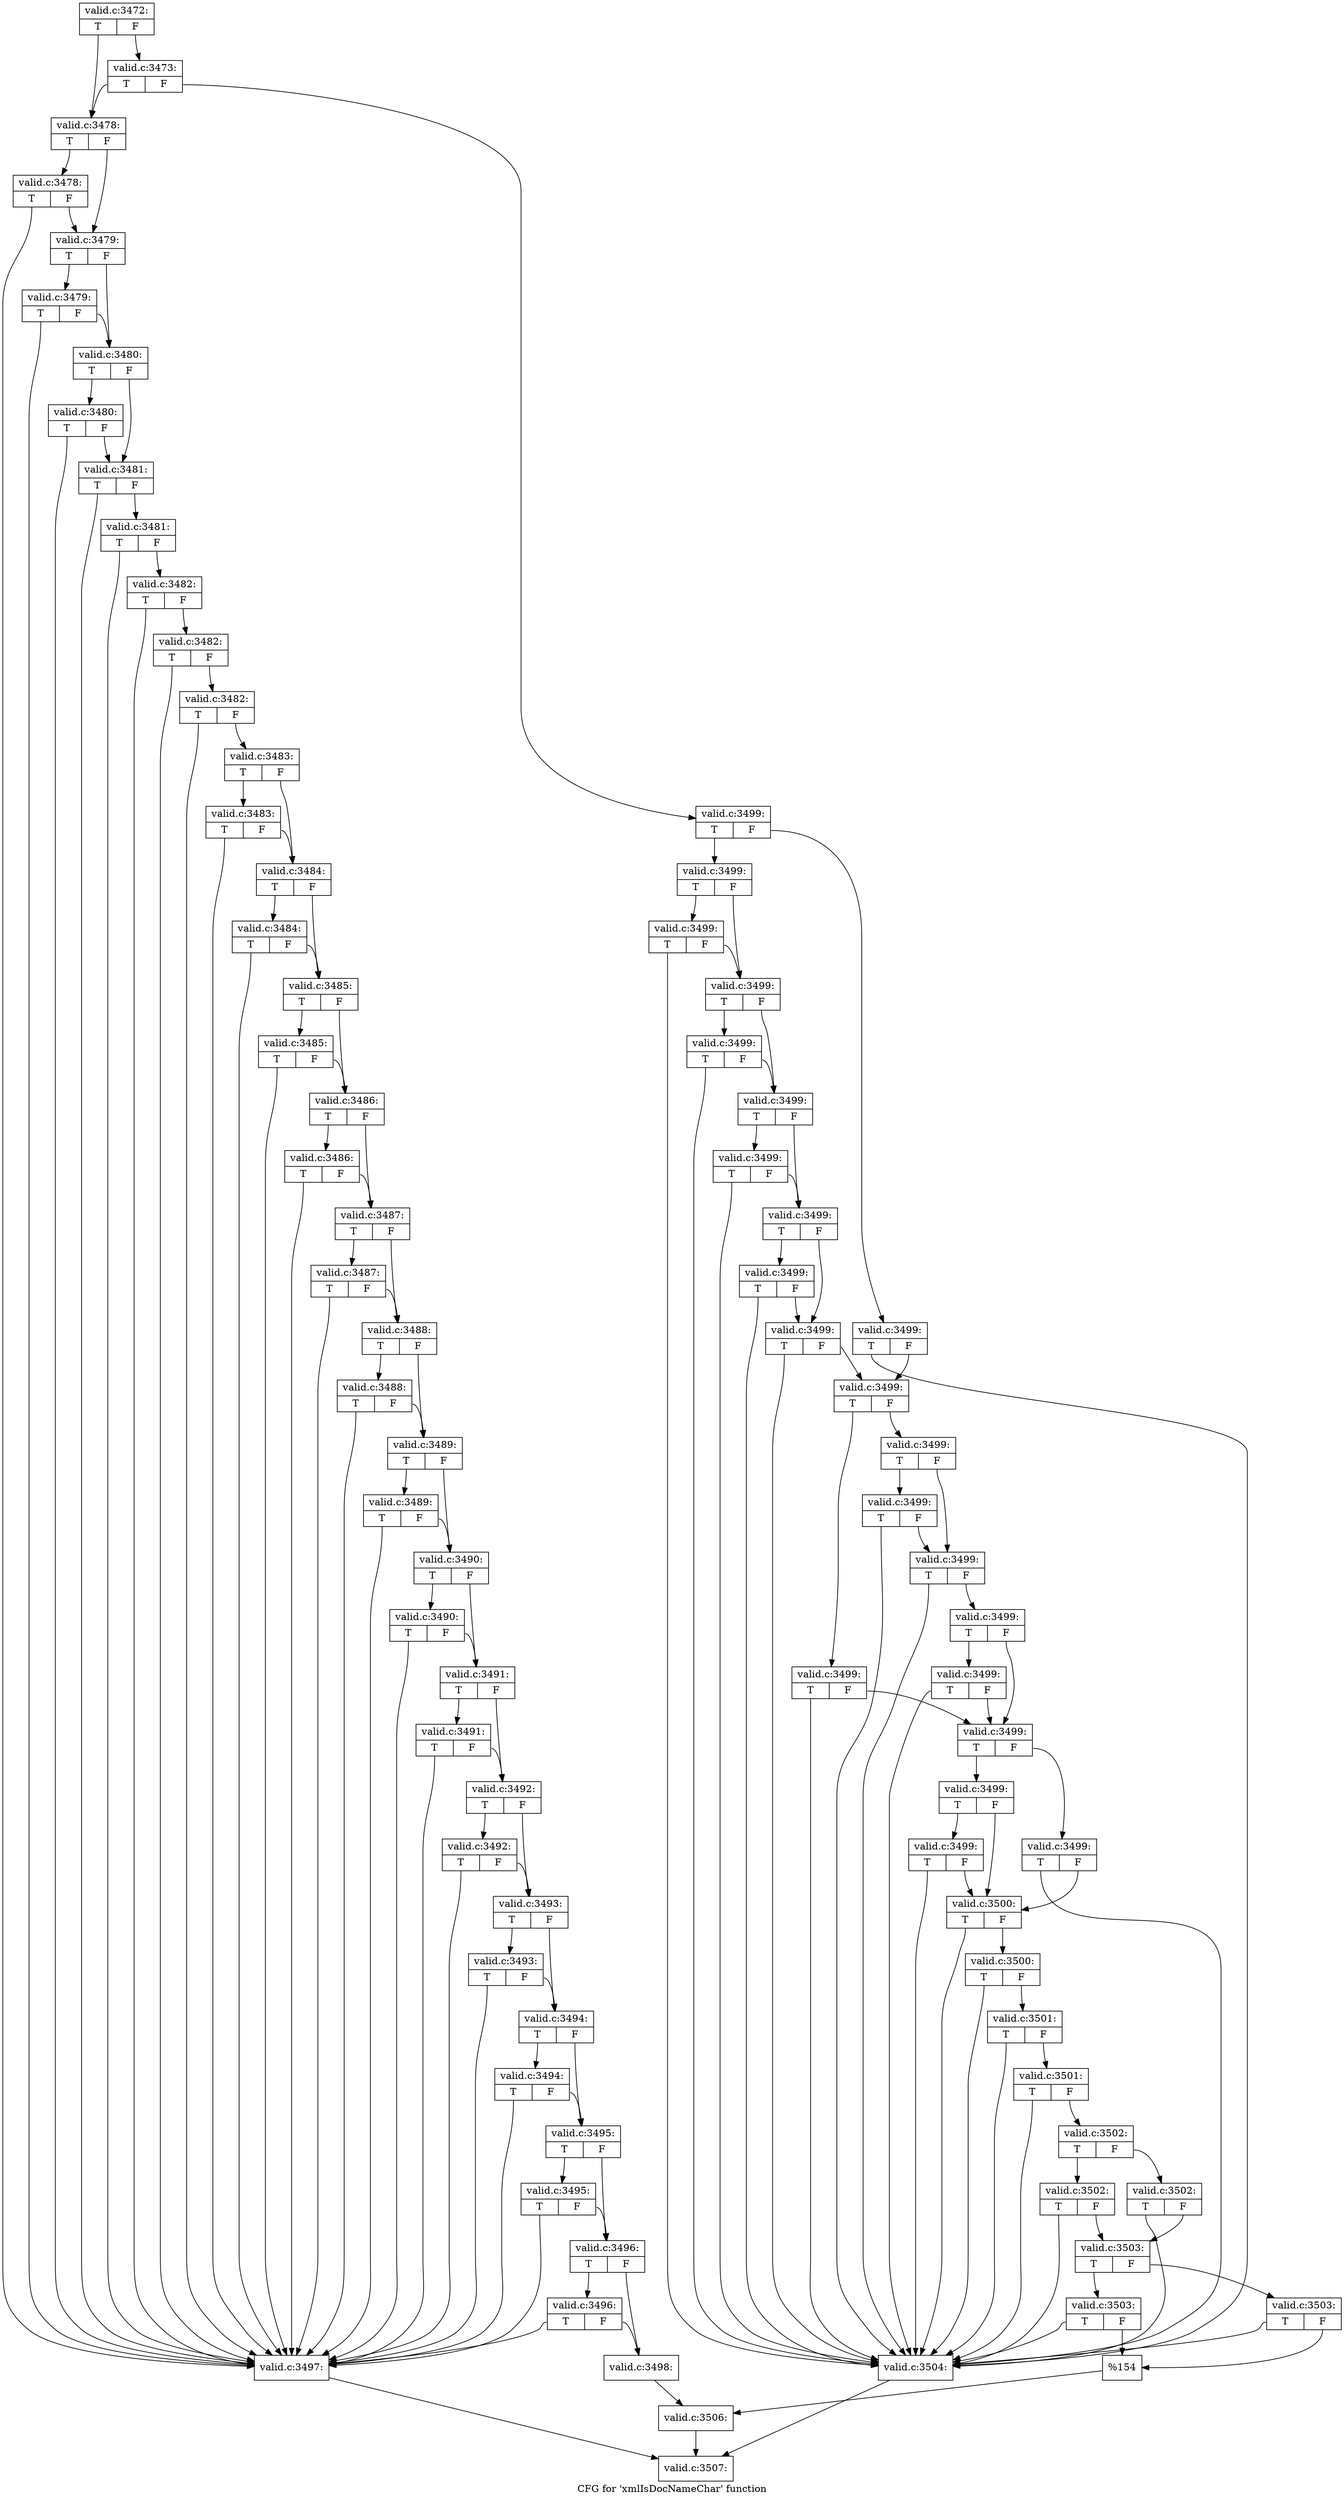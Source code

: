 digraph "CFG for 'xmlIsDocNameChar' function" {
	label="CFG for 'xmlIsDocNameChar' function";

	Node0x55fa50e39e10 [shape=record,label="{valid.c:3472:|{<s0>T|<s1>F}}"];
	Node0x55fa50e39e10:s0 -> Node0x55fa50e37550;
	Node0x55fa50e39e10:s1 -> Node0x55fa51029010;
	Node0x55fa51029010 [shape=record,label="{valid.c:3473:|{<s0>T|<s1>F}}"];
	Node0x55fa51029010:s0 -> Node0x55fa50e37550;
	Node0x55fa51029010:s1 -> Node0x55fa51028fc0;
	Node0x55fa50e37550 [shape=record,label="{valid.c:3478:|{<s0>T|<s1>F}}"];
	Node0x55fa50e37550:s0 -> Node0x55fa5102a2c0;
	Node0x55fa50e37550:s1 -> Node0x55fa5102a240;
	Node0x55fa5102a2c0 [shape=record,label="{valid.c:3478:|{<s0>T|<s1>F}}"];
	Node0x55fa5102a2c0:s0 -> Node0x55fa510297a0;
	Node0x55fa5102a2c0:s1 -> Node0x55fa5102a240;
	Node0x55fa5102a240 [shape=record,label="{valid.c:3479:|{<s0>T|<s1>F}}"];
	Node0x55fa5102a240:s0 -> Node0x55fa5102a740;
	Node0x55fa5102a240:s1 -> Node0x55fa5102a1c0;
	Node0x55fa5102a740 [shape=record,label="{valid.c:3479:|{<s0>T|<s1>F}}"];
	Node0x55fa5102a740:s0 -> Node0x55fa510297a0;
	Node0x55fa5102a740:s1 -> Node0x55fa5102a1c0;
	Node0x55fa5102a1c0 [shape=record,label="{valid.c:3480:|{<s0>T|<s1>F}}"];
	Node0x55fa5102a1c0:s0 -> Node0x55fa5102abc0;
	Node0x55fa5102a1c0:s1 -> Node0x55fa5102a140;
	Node0x55fa5102abc0 [shape=record,label="{valid.c:3480:|{<s0>T|<s1>F}}"];
	Node0x55fa5102abc0:s0 -> Node0x55fa510297a0;
	Node0x55fa5102abc0:s1 -> Node0x55fa5102a140;
	Node0x55fa5102a140 [shape=record,label="{valid.c:3481:|{<s0>T|<s1>F}}"];
	Node0x55fa5102a140:s0 -> Node0x55fa510297a0;
	Node0x55fa5102a140:s1 -> Node0x55fa5102a0c0;
	Node0x55fa5102a0c0 [shape=record,label="{valid.c:3481:|{<s0>T|<s1>F}}"];
	Node0x55fa5102a0c0:s0 -> Node0x55fa510297a0;
	Node0x55fa5102a0c0:s1 -> Node0x55fa5102a040;
	Node0x55fa5102a040 [shape=record,label="{valid.c:3482:|{<s0>T|<s1>F}}"];
	Node0x55fa5102a040:s0 -> Node0x55fa510297a0;
	Node0x55fa5102a040:s1 -> Node0x55fa51029fc0;
	Node0x55fa51029fc0 [shape=record,label="{valid.c:3482:|{<s0>T|<s1>F}}"];
	Node0x55fa51029fc0:s0 -> Node0x55fa510297a0;
	Node0x55fa51029fc0:s1 -> Node0x55fa51029f40;
	Node0x55fa51029f40 [shape=record,label="{valid.c:3482:|{<s0>T|<s1>F}}"];
	Node0x55fa51029f40:s0 -> Node0x55fa510297a0;
	Node0x55fa51029f40:s1 -> Node0x55fa51029ec0;
	Node0x55fa51029ec0 [shape=record,label="{valid.c:3483:|{<s0>T|<s1>F}}"];
	Node0x55fa51029ec0:s0 -> Node0x55fa5102bb40;
	Node0x55fa51029ec0:s1 -> Node0x55fa51029e40;
	Node0x55fa5102bb40 [shape=record,label="{valid.c:3483:|{<s0>T|<s1>F}}"];
	Node0x55fa5102bb40:s0 -> Node0x55fa510297a0;
	Node0x55fa5102bb40:s1 -> Node0x55fa51029e40;
	Node0x55fa51029e40 [shape=record,label="{valid.c:3484:|{<s0>T|<s1>F}}"];
	Node0x55fa51029e40:s0 -> Node0x55fa5102bfc0;
	Node0x55fa51029e40:s1 -> Node0x55fa51029dc0;
	Node0x55fa5102bfc0 [shape=record,label="{valid.c:3484:|{<s0>T|<s1>F}}"];
	Node0x55fa5102bfc0:s0 -> Node0x55fa510297a0;
	Node0x55fa5102bfc0:s1 -> Node0x55fa51029dc0;
	Node0x55fa51029dc0 [shape=record,label="{valid.c:3485:|{<s0>T|<s1>F}}"];
	Node0x55fa51029dc0:s0 -> Node0x55fa5102c440;
	Node0x55fa51029dc0:s1 -> Node0x55fa51029d40;
	Node0x55fa5102c440 [shape=record,label="{valid.c:3485:|{<s0>T|<s1>F}}"];
	Node0x55fa5102c440:s0 -> Node0x55fa510297a0;
	Node0x55fa5102c440:s1 -> Node0x55fa51029d40;
	Node0x55fa51029d40 [shape=record,label="{valid.c:3486:|{<s0>T|<s1>F}}"];
	Node0x55fa51029d40:s0 -> Node0x55fa5102c8c0;
	Node0x55fa51029d40:s1 -> Node0x55fa51029cc0;
	Node0x55fa5102c8c0 [shape=record,label="{valid.c:3486:|{<s0>T|<s1>F}}"];
	Node0x55fa5102c8c0:s0 -> Node0x55fa510297a0;
	Node0x55fa5102c8c0:s1 -> Node0x55fa51029cc0;
	Node0x55fa51029cc0 [shape=record,label="{valid.c:3487:|{<s0>T|<s1>F}}"];
	Node0x55fa51029cc0:s0 -> Node0x55fa5102cdc0;
	Node0x55fa51029cc0:s1 -> Node0x55fa51029c40;
	Node0x55fa5102cdc0 [shape=record,label="{valid.c:3487:|{<s0>T|<s1>F}}"];
	Node0x55fa5102cdc0:s0 -> Node0x55fa510297a0;
	Node0x55fa5102cdc0:s1 -> Node0x55fa51029c40;
	Node0x55fa51029c40 [shape=record,label="{valid.c:3488:|{<s0>T|<s1>F}}"];
	Node0x55fa51029c40:s0 -> Node0x55fa5102d240;
	Node0x55fa51029c40:s1 -> Node0x55fa51029bc0;
	Node0x55fa5102d240 [shape=record,label="{valid.c:3488:|{<s0>T|<s1>F}}"];
	Node0x55fa5102d240:s0 -> Node0x55fa510297a0;
	Node0x55fa5102d240:s1 -> Node0x55fa51029bc0;
	Node0x55fa51029bc0 [shape=record,label="{valid.c:3489:|{<s0>T|<s1>F}}"];
	Node0x55fa51029bc0:s0 -> Node0x55fa5102d6c0;
	Node0x55fa51029bc0:s1 -> Node0x55fa51029b40;
	Node0x55fa5102d6c0 [shape=record,label="{valid.c:3489:|{<s0>T|<s1>F}}"];
	Node0x55fa5102d6c0:s0 -> Node0x55fa510297a0;
	Node0x55fa5102d6c0:s1 -> Node0x55fa51029b40;
	Node0x55fa51029b40 [shape=record,label="{valid.c:3490:|{<s0>T|<s1>F}}"];
	Node0x55fa51029b40:s0 -> Node0x55fa5102db40;
	Node0x55fa51029b40:s1 -> Node0x55fa51029ac0;
	Node0x55fa5102db40 [shape=record,label="{valid.c:3490:|{<s0>T|<s1>F}}"];
	Node0x55fa5102db40:s0 -> Node0x55fa510297a0;
	Node0x55fa5102db40:s1 -> Node0x55fa51029ac0;
	Node0x55fa51029ac0 [shape=record,label="{valid.c:3491:|{<s0>T|<s1>F}}"];
	Node0x55fa51029ac0:s0 -> Node0x55fa5102e040;
	Node0x55fa51029ac0:s1 -> Node0x55fa51029a40;
	Node0x55fa5102e040 [shape=record,label="{valid.c:3491:|{<s0>T|<s1>F}}"];
	Node0x55fa5102e040:s0 -> Node0x55fa510297a0;
	Node0x55fa5102e040:s1 -> Node0x55fa51029a40;
	Node0x55fa51029a40 [shape=record,label="{valid.c:3492:|{<s0>T|<s1>F}}"];
	Node0x55fa51029a40:s0 -> Node0x55fa5102e4c0;
	Node0x55fa51029a40:s1 -> Node0x55fa510299c0;
	Node0x55fa5102e4c0 [shape=record,label="{valid.c:3492:|{<s0>T|<s1>F}}"];
	Node0x55fa5102e4c0:s0 -> Node0x55fa510297a0;
	Node0x55fa5102e4c0:s1 -> Node0x55fa510299c0;
	Node0x55fa510299c0 [shape=record,label="{valid.c:3493:|{<s0>T|<s1>F}}"];
	Node0x55fa510299c0:s0 -> Node0x55fa5102e940;
	Node0x55fa510299c0:s1 -> Node0x55fa51029940;
	Node0x55fa5102e940 [shape=record,label="{valid.c:3493:|{<s0>T|<s1>F}}"];
	Node0x55fa5102e940:s0 -> Node0x55fa510297a0;
	Node0x55fa5102e940:s1 -> Node0x55fa51029940;
	Node0x55fa51029940 [shape=record,label="{valid.c:3494:|{<s0>T|<s1>F}}"];
	Node0x55fa51029940:s0 -> Node0x55fa5102edc0;
	Node0x55fa51029940:s1 -> Node0x55fa510298c0;
	Node0x55fa5102edc0 [shape=record,label="{valid.c:3494:|{<s0>T|<s1>F}}"];
	Node0x55fa5102edc0:s0 -> Node0x55fa510297a0;
	Node0x55fa5102edc0:s1 -> Node0x55fa510298c0;
	Node0x55fa510298c0 [shape=record,label="{valid.c:3495:|{<s0>T|<s1>F}}"];
	Node0x55fa510298c0:s0 -> Node0x55fa5102f240;
	Node0x55fa510298c0:s1 -> Node0x55fa51029840;
	Node0x55fa5102f240 [shape=record,label="{valid.c:3495:|{<s0>T|<s1>F}}"];
	Node0x55fa5102f240:s0 -> Node0x55fa510297a0;
	Node0x55fa5102f240:s1 -> Node0x55fa51029840;
	Node0x55fa51029840 [shape=record,label="{valid.c:3496:|{<s0>T|<s1>F}}"];
	Node0x55fa51029840:s0 -> Node0x55fa5102f6c0;
	Node0x55fa51029840:s1 -> Node0x55fa510297f0;
	Node0x55fa5102f6c0 [shape=record,label="{valid.c:3496:|{<s0>T|<s1>F}}"];
	Node0x55fa5102f6c0:s0 -> Node0x55fa510297a0;
	Node0x55fa5102f6c0:s1 -> Node0x55fa510297f0;
	Node0x55fa510297a0 [shape=record,label="{valid.c:3497:}"];
	Node0x55fa510297a0 -> Node0x55fa50e39e60;
	Node0x55fa510297f0 [shape=record,label="{valid.c:3498:}"];
	Node0x55fa510297f0 -> Node0x55fa50e39d10;
	Node0x55fa51028fc0 [shape=record,label="{valid.c:3499:|{<s0>T|<s1>F}}"];
	Node0x55fa51028fc0:s0 -> Node0x55fa51030320;
	Node0x55fa51028fc0:s1 -> Node0x55fa51030370;
	Node0x55fa51030320 [shape=record,label="{valid.c:3499:|{<s0>T|<s1>F}}"];
	Node0x55fa51030320:s0 -> Node0x55fa510306d0;
	Node0x55fa51030320:s1 -> Node0x55fa51030680;
	Node0x55fa510306d0 [shape=record,label="{valid.c:3499:|{<s0>T|<s1>F}}"];
	Node0x55fa510306d0:s0 -> Node0x55fa5102fe80;
	Node0x55fa510306d0:s1 -> Node0x55fa51030680;
	Node0x55fa51030680 [shape=record,label="{valid.c:3499:|{<s0>T|<s1>F}}"];
	Node0x55fa51030680:s0 -> Node0x55fa51030a00;
	Node0x55fa51030680:s1 -> Node0x55fa51030630;
	Node0x55fa51030a00 [shape=record,label="{valid.c:3499:|{<s0>T|<s1>F}}"];
	Node0x55fa51030a00:s0 -> Node0x55fa5102fe80;
	Node0x55fa51030a00:s1 -> Node0x55fa51030630;
	Node0x55fa51030630 [shape=record,label="{valid.c:3499:|{<s0>T|<s1>F}}"];
	Node0x55fa51030630:s0 -> Node0x55fa51030d30;
	Node0x55fa51030630:s1 -> Node0x55fa510305e0;
	Node0x55fa51030d30 [shape=record,label="{valid.c:3499:|{<s0>T|<s1>F}}"];
	Node0x55fa51030d30:s0 -> Node0x55fa5102fe80;
	Node0x55fa51030d30:s1 -> Node0x55fa510305e0;
	Node0x55fa510305e0 [shape=record,label="{valid.c:3499:|{<s0>T|<s1>F}}"];
	Node0x55fa510305e0:s0 -> Node0x55fa51031060;
	Node0x55fa510305e0:s1 -> Node0x55fa51030590;
	Node0x55fa51031060 [shape=record,label="{valid.c:3499:|{<s0>T|<s1>F}}"];
	Node0x55fa51031060:s0 -> Node0x55fa5102fe80;
	Node0x55fa51031060:s1 -> Node0x55fa51030590;
	Node0x55fa51030590 [shape=record,label="{valid.c:3499:|{<s0>T|<s1>F}}"];
	Node0x55fa51030590:s0 -> Node0x55fa5102fe80;
	Node0x55fa51030590:s1 -> Node0x55fa510302a0;
	Node0x55fa51030370 [shape=record,label="{valid.c:3499:|{<s0>T|<s1>F}}"];
	Node0x55fa51030370:s0 -> Node0x55fa5102fe80;
	Node0x55fa51030370:s1 -> Node0x55fa510302a0;
	Node0x55fa510302a0 [shape=record,label="{valid.c:3499:|{<s0>T|<s1>F}}"];
	Node0x55fa510302a0:s0 -> Node0x55fa51031610;
	Node0x55fa510302a0:s1 -> Node0x55fa51031660;
	Node0x55fa51031610 [shape=record,label="{valid.c:3499:|{<s0>T|<s1>F}}"];
	Node0x55fa51031610:s0 -> Node0x55fa5102fe80;
	Node0x55fa51031610:s1 -> Node0x55fa51030220;
	Node0x55fa51031660 [shape=record,label="{valid.c:3499:|{<s0>T|<s1>F}}"];
	Node0x55fa51031660:s0 -> Node0x55fa510319b0;
	Node0x55fa51031660:s1 -> Node0x55fa51031960;
	Node0x55fa510319b0 [shape=record,label="{valid.c:3499:|{<s0>T|<s1>F}}"];
	Node0x55fa510319b0:s0 -> Node0x55fa5102fe80;
	Node0x55fa510319b0:s1 -> Node0x55fa51031960;
	Node0x55fa51031960 [shape=record,label="{valid.c:3499:|{<s0>T|<s1>F}}"];
	Node0x55fa51031960:s0 -> Node0x55fa5102fe80;
	Node0x55fa51031960:s1 -> Node0x55fa51031910;
	Node0x55fa51031910 [shape=record,label="{valid.c:3499:|{<s0>T|<s1>F}}"];
	Node0x55fa51031910:s0 -> Node0x55fa51031e50;
	Node0x55fa51031910:s1 -> Node0x55fa51030220;
	Node0x55fa51031e50 [shape=record,label="{valid.c:3499:|{<s0>T|<s1>F}}"];
	Node0x55fa51031e50:s0 -> Node0x55fa5102fe80;
	Node0x55fa51031e50:s1 -> Node0x55fa51030220;
	Node0x55fa51030220 [shape=record,label="{valid.c:3499:|{<s0>T|<s1>F}}"];
	Node0x55fa51030220:s0 -> Node0x55fa51032180;
	Node0x55fa51030220:s1 -> Node0x55fa510321d0;
	Node0x55fa51032180 [shape=record,label="{valid.c:3499:|{<s0>T|<s1>F}}"];
	Node0x55fa51032180:s0 -> Node0x55fa510323c0;
	Node0x55fa51032180:s1 -> Node0x55fa510301a0;
	Node0x55fa510323c0 [shape=record,label="{valid.c:3499:|{<s0>T|<s1>F}}"];
	Node0x55fa510323c0:s0 -> Node0x55fa5102fe80;
	Node0x55fa510323c0:s1 -> Node0x55fa510301a0;
	Node0x55fa510321d0 [shape=record,label="{valid.c:3499:|{<s0>T|<s1>F}}"];
	Node0x55fa510321d0:s0 -> Node0x55fa5102fe80;
	Node0x55fa510321d0:s1 -> Node0x55fa510301a0;
	Node0x55fa510301a0 [shape=record,label="{valid.c:3500:|{<s0>T|<s1>F}}"];
	Node0x55fa510301a0:s0 -> Node0x55fa5102fe80;
	Node0x55fa510301a0:s1 -> Node0x55fa51030120;
	Node0x55fa51030120 [shape=record,label="{valid.c:3500:|{<s0>T|<s1>F}}"];
	Node0x55fa51030120:s0 -> Node0x55fa5102fe80;
	Node0x55fa51030120:s1 -> Node0x55fa510300a0;
	Node0x55fa510300a0 [shape=record,label="{valid.c:3501:|{<s0>T|<s1>F}}"];
	Node0x55fa510300a0:s0 -> Node0x55fa5102fe80;
	Node0x55fa510300a0:s1 -> Node0x55fa51030020;
	Node0x55fa51030020 [shape=record,label="{valid.c:3501:|{<s0>T|<s1>F}}"];
	Node0x55fa51030020:s0 -> Node0x55fa5102fe80;
	Node0x55fa51030020:s1 -> Node0x55fa5102ffa0;
	Node0x55fa5102ffa0 [shape=record,label="{valid.c:3502:|{<s0>T|<s1>F}}"];
	Node0x55fa5102ffa0:s0 -> Node0x55fa51033110;
	Node0x55fa5102ffa0:s1 -> Node0x55fa51033160;
	Node0x55fa51033110 [shape=record,label="{valid.c:3502:|{<s0>T|<s1>F}}"];
	Node0x55fa51033110:s0 -> Node0x55fa5102fe80;
	Node0x55fa51033110:s1 -> Node0x55fa5102ff20;
	Node0x55fa51033160 [shape=record,label="{valid.c:3502:|{<s0>T|<s1>F}}"];
	Node0x55fa51033160:s0 -> Node0x55fa5102fe80;
	Node0x55fa51033160:s1 -> Node0x55fa5102ff20;
	Node0x55fa5102ff20 [shape=record,label="{valid.c:3503:|{<s0>T|<s1>F}}"];
	Node0x55fa5102ff20:s0 -> Node0x55fa510335a0;
	Node0x55fa5102ff20:s1 -> Node0x55fa510335f0;
	Node0x55fa510335a0 [shape=record,label="{valid.c:3503:|{<s0>T|<s1>F}}"];
	Node0x55fa510335a0:s0 -> Node0x55fa5102fe80;
	Node0x55fa510335a0:s1 -> Node0x55fa5102fed0;
	Node0x55fa510335f0 [shape=record,label="{valid.c:3503:|{<s0>T|<s1>F}}"];
	Node0x55fa510335f0:s0 -> Node0x55fa5102fe80;
	Node0x55fa510335f0:s1 -> Node0x55fa5102fed0;
	Node0x55fa5102fe80 [shape=record,label="{valid.c:3504:}"];
	Node0x55fa5102fe80 -> Node0x55fa50e39e60;
	Node0x55fa5102fed0 [shape=record,label="{%154}"];
	Node0x55fa5102fed0 -> Node0x55fa50e39d10;
	Node0x55fa50e39d10 [shape=record,label="{valid.c:3506:}"];
	Node0x55fa50e39d10 -> Node0x55fa50e39e60;
	Node0x55fa50e39e60 [shape=record,label="{valid.c:3507:}"];
}
